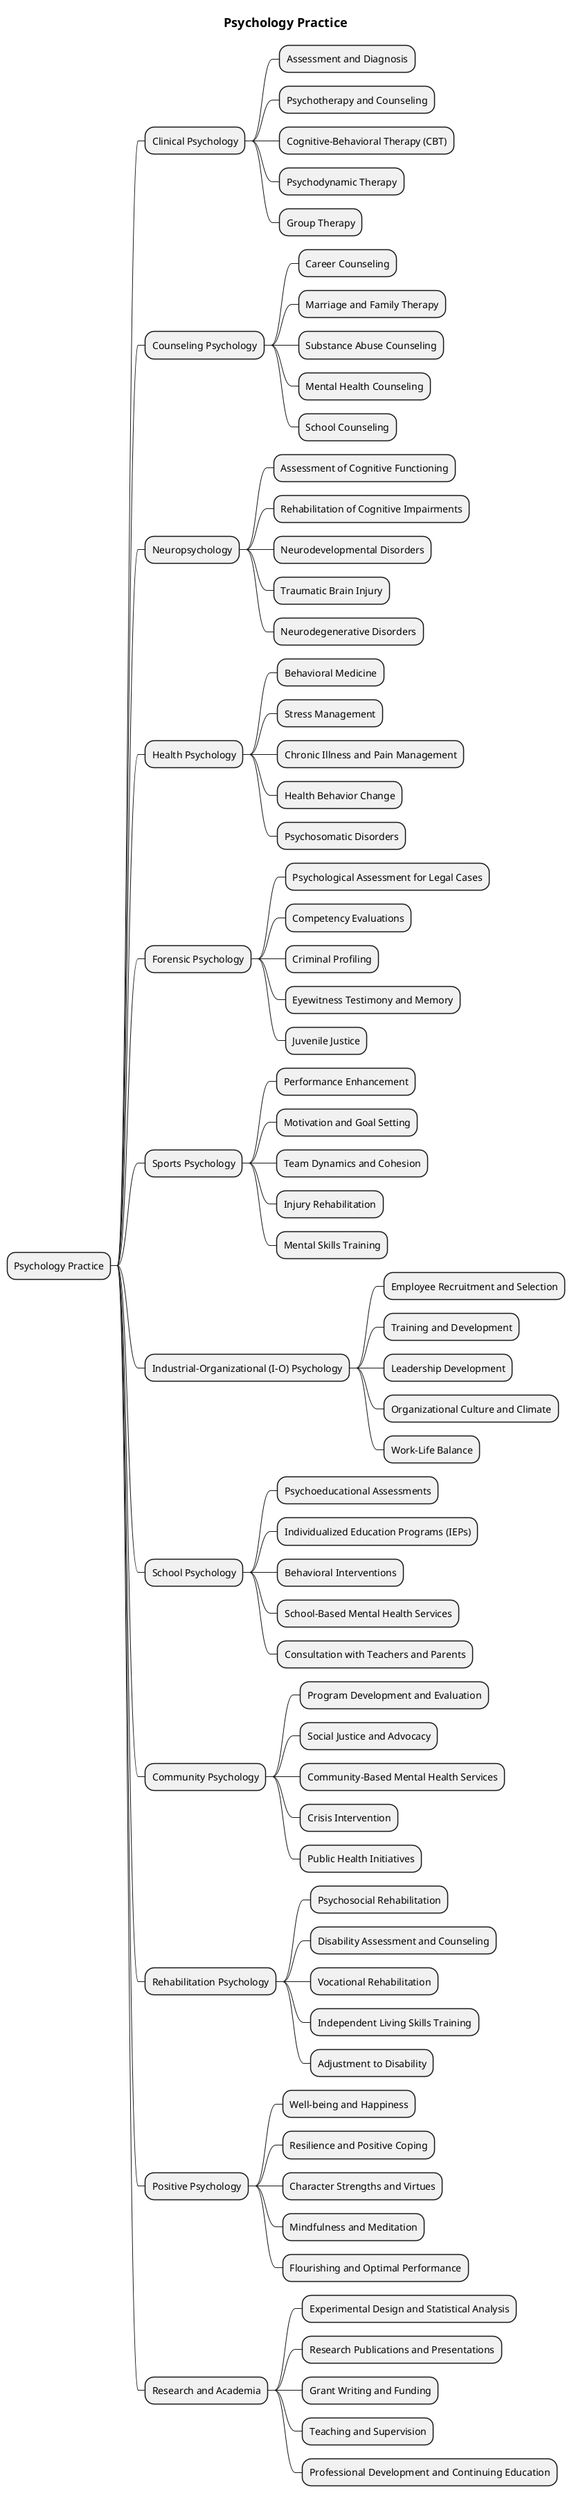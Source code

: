 @startmindmap

title = Psychology Practice
* Psychology Practice
** Clinical Psychology
*** Assessment and Diagnosis
*** Psychotherapy and Counseling
*** Cognitive-Behavioral Therapy (CBT)
*** Psychodynamic Therapy
*** Group Therapy
** Counseling Psychology
*** Career Counseling
*** Marriage and Family Therapy
*** Substance Abuse Counseling
*** Mental Health Counseling
*** School Counseling
** Neuropsychology
*** Assessment of Cognitive Functioning
*** Rehabilitation of Cognitive Impairments
*** Neurodevelopmental Disorders
*** Traumatic Brain Injury
*** Neurodegenerative Disorders
** Health Psychology
*** Behavioral Medicine
*** Stress Management
*** Chronic Illness and Pain Management
*** Health Behavior Change
*** Psychosomatic Disorders
** Forensic Psychology
*** Psychological Assessment for Legal Cases
*** Competency Evaluations
*** Criminal Profiling
*** Eyewitness Testimony and Memory
*** Juvenile Justice
** Sports Psychology
*** Performance Enhancement
*** Motivation and Goal Setting
*** Team Dynamics and Cohesion
*** Injury Rehabilitation
*** Mental Skills Training
** Industrial-Organizational (I-O) Psychology
*** Employee Recruitment and Selection
*** Training and Development
*** Leadership Development
*** Organizational Culture and Climate
*** Work-Life Balance
** School Psychology
*** Psychoeducational Assessments
*** Individualized Education Programs (IEPs)
*** Behavioral Interventions
*** School-Based Mental Health Services
*** Consultation with Teachers and Parents
** Community Psychology
*** Program Development and Evaluation
*** Social Justice and Advocacy
*** Community-Based Mental Health Services
*** Crisis Intervention
*** Public Health Initiatives
** Rehabilitation Psychology
*** Psychosocial Rehabilitation
*** Disability Assessment and Counseling
*** Vocational Rehabilitation
*** Independent Living Skills Training
*** Adjustment to Disability
** Positive Psychology
*** Well-being and Happiness
*** Resilience and Positive Coping
*** Character Strengths and Virtues
*** Mindfulness and Meditation
*** Flourishing and Optimal Performance
** Research and Academia
*** Experimental Design and Statistical Analysis
*** Research Publications and Presentations
*** Grant Writing and Funding
*** Teaching and Supervision
*** Professional Development and Continuing Education

@endmindmap
